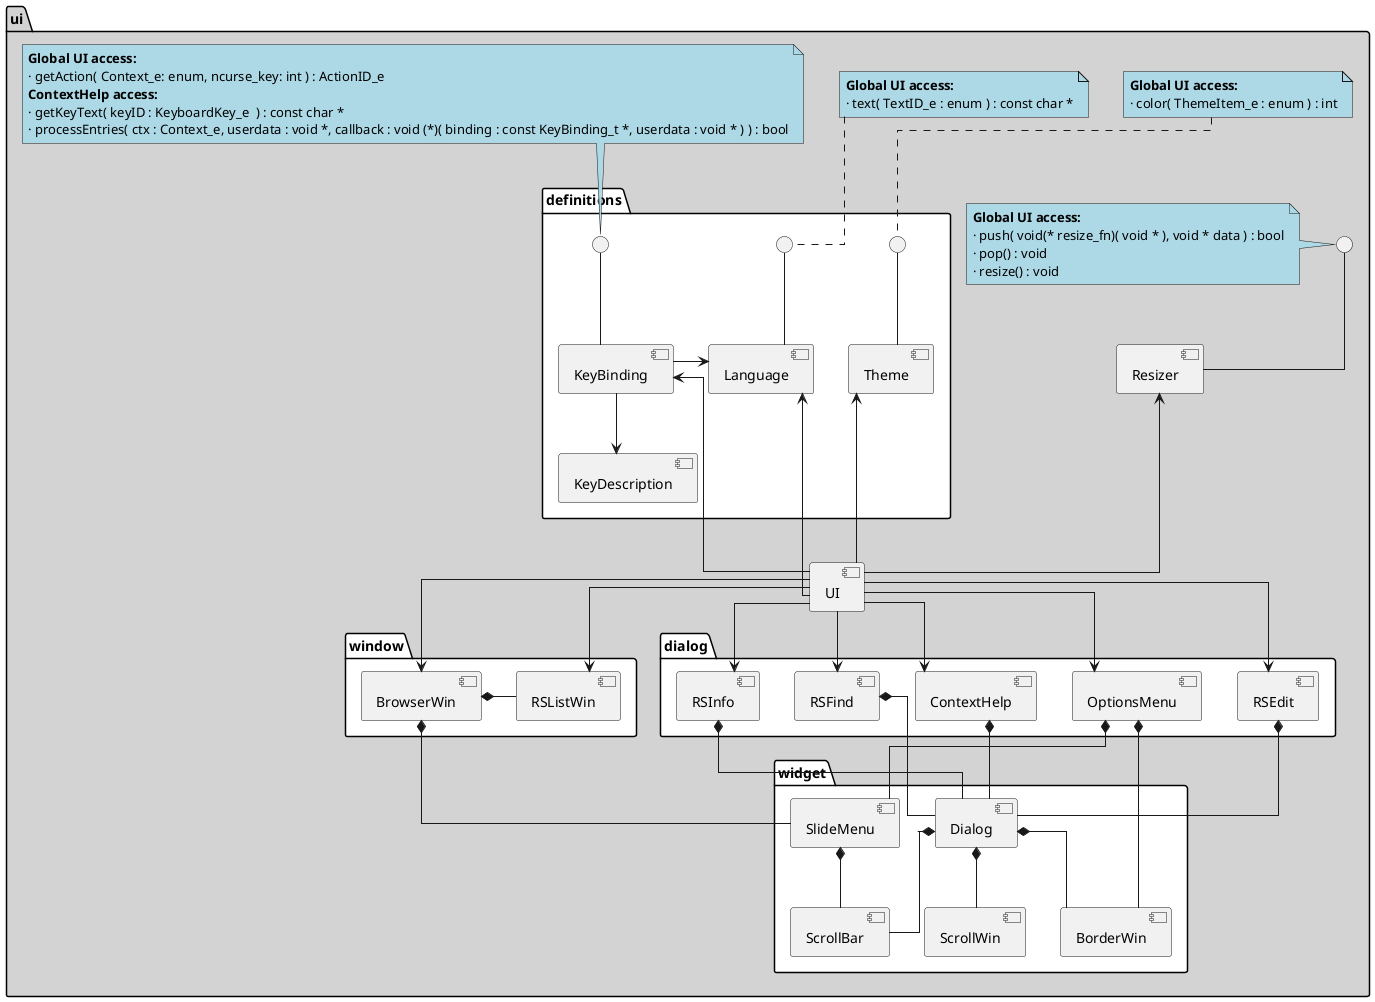 @startuml
skinparam linetype ortho
'skinparam linetype polyline

package ui #lightgrey {
    component UI
    component Resizer
    interface " " as iResizer

    Resizer -up- iResizer
    UI -up--> Resizer

    package definitions #white {
        component Language
        component KeyDescription
        component KeyBinding
        component Theme
        interface " " as iLanguage
        interface " " as iTheme
        interface " " as iKeyBinding

        Language -up- iLanguage
        Theme -up- iTheme
        KeyBinding -up- iKeyBinding

        KeyBinding --> KeyDescription
        KeyBinding -> Language
    }

    UI -up--> KeyBinding
    UI -up--> Language
    UI -up--> Theme

    package widget #white {
        component BorderWin
        component ScrollBar
        component SlideMenu
        component Dialog
        component ScrollWin

        Dialog    *-- ScrollWin
        Dialog    *-- ScrollBar
        Dialog    *-- BorderWin
        SlideMenu *-- ScrollBar
    }

    package window #white {
        component RSListWin
        component BrowserWin

        BrowserWin *-left- RSListWin
    }

    package dialog #white {
        component ContextHelp
        component RSFind
        component RSInfo
        component RSEdit
        component OptionsMenu

        ContextHelp *-- Dialog
    }

'    dialog -[#purple]--( iKeyBinding
'    dialog -[#purple]--( iResizer


    BrowserWin  *-- SlideMenu
    OptionsMenu *-- SlideMenu
    RSFind      *-- Dialog
    RSInfo      *-- Dialog
    RSEdit      *-- Dialog
    OptionsMenu *-- BorderWin

    UI      --> OptionsMenu
    UI      --> ContextHelp
    UI      --> RSFind
    UI      --> RSInfo
    UI      --> RSEdit
    UI      --> RSListWin
    UI      --> BrowserWin

    note top of iLanguage #lightblue
        **Global UI access:**
        · text( TextID_e : enum ) : const char *
    end note
    note top of iTheme #lightblue
        **Global UI access:**
        · color( ThemeItem_e : enum ) : int
    end note
    note top of iKeyBinding #lightblue
        **Global UI access:**
        · getAction( Context_e: enum, ncurse_key: int ) : ActionID_e
        **ContextHelp access:**
        · getKeyText( keyID : KeyboardKey_e  ) : const char *
        · processEntries( ctx : Context_e, userdata : void *, callback : void (*)( binding : const KeyBinding_t *, userdata : void * ) ) : bool
    end note
    note left of iResizer #lightblue
        **Global UI access:**
        · push( void(* resize_fn)( void * ), void * data ) : bool
        · pop() : void
        · resize() : void
    end note
}

@enduml
